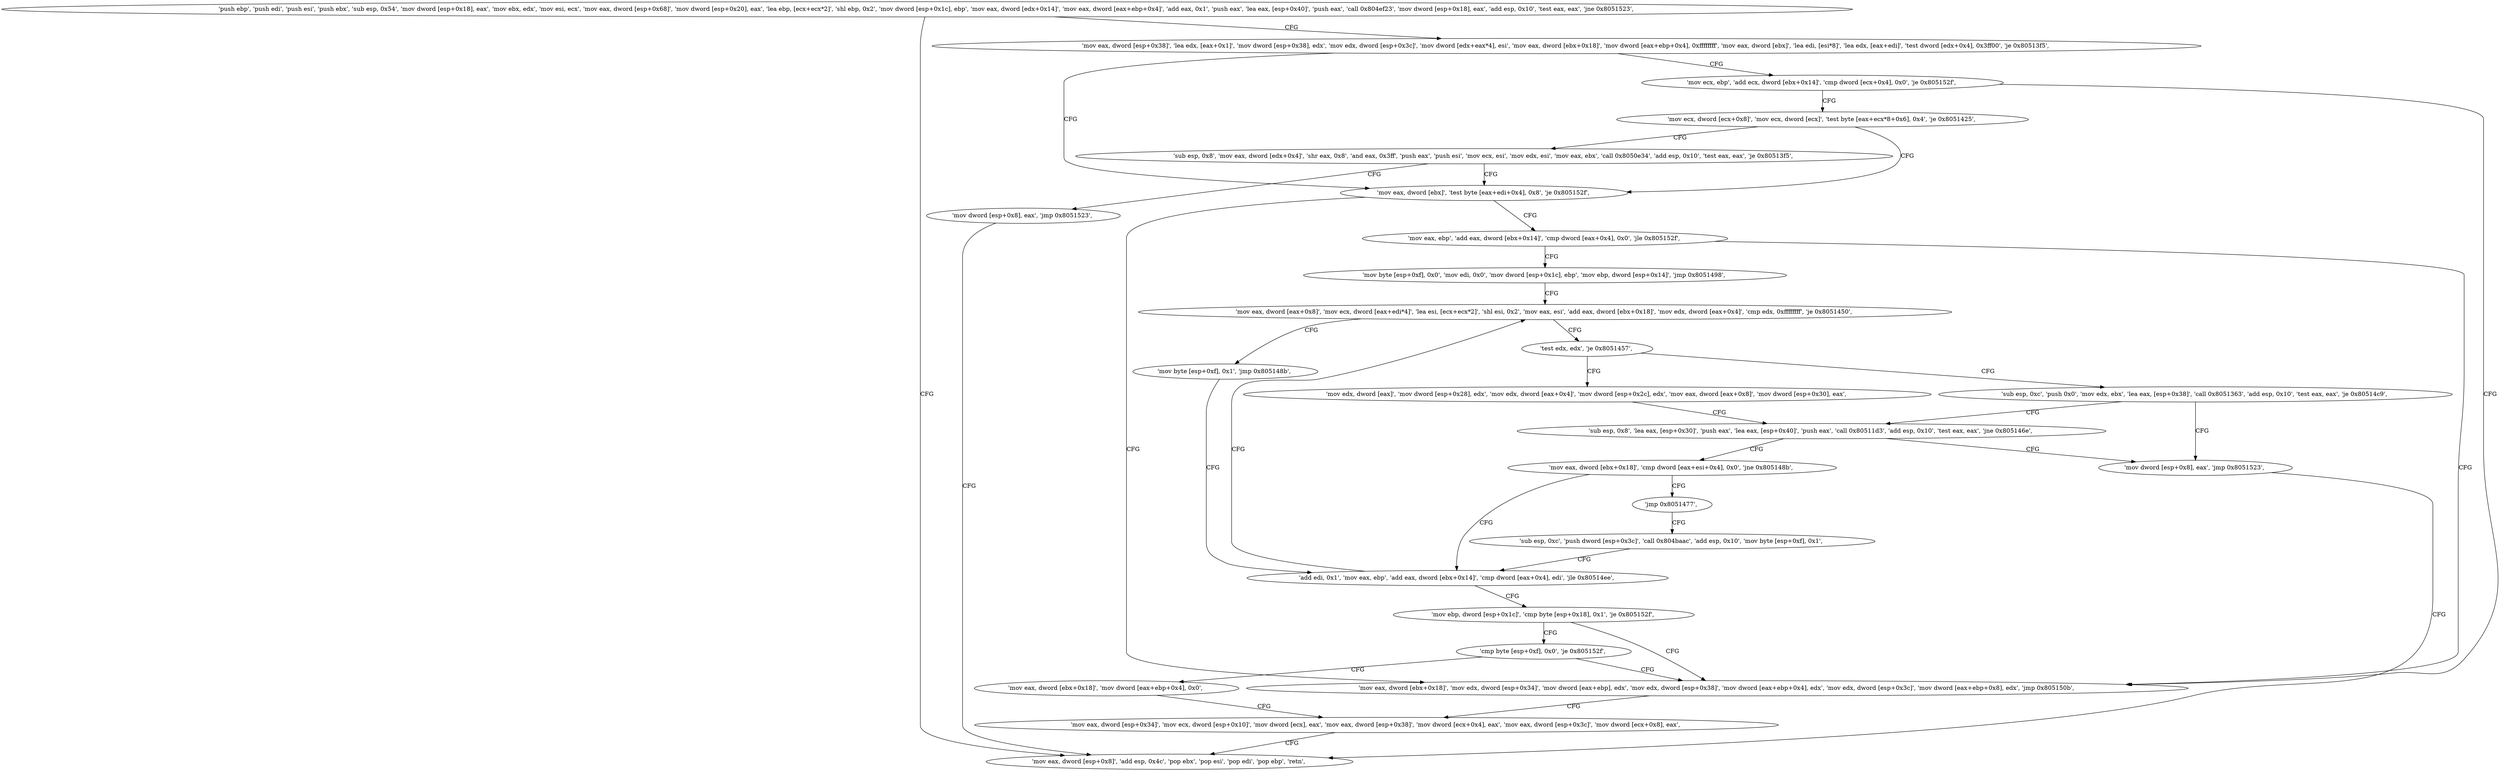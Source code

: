 digraph "func" {
"134550371" [label = "'push ebp', 'push edi', 'push esi', 'push ebx', 'sub esp, 0x54', 'mov dword [esp+0x18], eax', 'mov ebx, edx', 'mov esi, ecx', 'mov eax, dword [esp+0x68]', 'mov dword [esp+0x20], eax', 'lea ebp, [ecx+ecx*2]', 'shl ebp, 0x2', 'mov dword [esp+0x1c], ebp', 'mov eax, dword [edx+0x14]', 'mov eax, dword [eax+ebp+0x4]', 'add eax, 0x1', 'push eax', 'lea eax, [esp+0x40]', 'push eax', 'call 0x804ef23', 'mov dword [esp+0x18], eax', 'add esp, 0x10', 'test eax, eax', 'jne 0x8051523', " ]
"134550819" [label = "'mov eax, dword [esp+0x8]', 'add esp, 0x4c', 'pop ebx', 'pop esi', 'pop edi', 'pop ebp', 'retn', " ]
"134550440" [label = "'mov eax, dword [esp+0x38]', 'lea edx, [eax+0x1]', 'mov dword [esp+0x38], edx', 'mov edx, dword [esp+0x3c]', 'mov dword [edx+eax*4], esi', 'mov eax, dword [ebx+0x18]', 'mov dword [eax+ebp+0x4], 0xffffffff', 'mov eax, dword [ebx]', 'lea edi, [esi*8]', 'lea edx, [eax+edi]', 'test dword [edx+0x4], 0x3ff00', 'je 0x80513f5', " ]
"134550517" [label = "'mov eax, dword [ebx]', 'test byte [eax+edi+0x4], 0x8', 'je 0x805152f', " ]
"134550490" [label = "'mov ecx, ebp', 'add ecx, dword [ebx+0x14]', 'cmp dword [ecx+0x4], 0x0', 'je 0x805152f', " ]
"134550831" [label = "'mov eax, dword [ebx+0x18]', 'mov edx, dword [esp+0x34]', 'mov dword [eax+ebp], edx', 'mov edx, dword [esp+0x38]', 'mov dword [eax+ebp+0x4], edx', 'mov edx, dword [esp+0x3c]', 'mov dword [eax+ebp+0x8], edx', 'jmp 0x805150b', " ]
"134550530" [label = "'mov eax, ebp', 'add eax, dword [ebx+0x14]', 'cmp dword [eax+0x4], 0x0', 'jle 0x805152f', " ]
"134550505" [label = "'mov ecx, dword [ecx+0x8]', 'mov ecx, dword [ecx]', 'test byte [eax+ecx*8+0x6], 0x4', 'je 0x8051425', " ]
"134550795" [label = "'mov eax, dword [esp+0x34]', 'mov ecx, dword [esp+0x10]', 'mov dword [ecx], eax', 'mov eax, dword [esp+0x38]', 'mov dword [ecx+0x4], eax', 'mov eax, dword [esp+0x3c]', 'mov dword [ecx+0x8], eax', " ]
"134550545" [label = "'mov byte [esp+0xf], 0x0', 'mov edi, 0x0', 'mov dword [esp+0x1c], ebp', 'mov ebp, dword [esp+0x14]', 'jmp 0x8051498', " ]
"134550565" [label = "'sub esp, 0x8', 'mov eax, dword [edx+0x4]', 'shr eax, 0x8', 'and eax, 0x3ff', 'push eax', 'push esi', 'mov ecx, esi', 'mov edx, esi', 'mov eax, ebx', 'call 0x8050e34', 'add esp, 0x10', 'test eax, eax', 'je 0x80513f5', " ]
"134550680" [label = "'mov eax, dword [eax+0x8]', 'mov ecx, dword [eax+edi*4]', 'lea esi, [ecx+ecx*2]', 'shl esi, 0x2', 'mov eax, esi', 'add eax, dword [ebx+0x18]', 'mov edx, dword [eax+0x4]', 'cmp edx, 0xffffffff', 'je 0x8051450', " ]
"134550599" [label = "'mov dword [esp+0x8], eax', 'jmp 0x8051523', " ]
"134550608" [label = "'mov byte [esp+0xf], 0x1', 'jmp 0x805148b', " ]
"134550705" [label = "'test edx, edx', 'je 0x8051457', " ]
"134550667" [label = "'add edi, 0x1', 'mov eax, ebp', 'add eax, dword [ebx+0x14]', 'cmp dword [eax+0x4], edi', 'jle 0x80514ee', " ]
"134550615" [label = "'sub esp, 0xc', 'push 0x0', 'mov edx, ebx', 'lea eax, [esp+0x38]', 'call 0x8051363', 'add esp, 0x10', 'test eax, eax', 'je 0x80514c9', " ]
"134550709" [label = "'mov edx, dword [eax]', 'mov dword [esp+0x28], edx', 'mov edx, dword [eax+0x4]', 'mov dword [esp+0x2c], edx', 'mov eax, dword [eax+0x8]', 'mov dword [esp+0x30], eax', " ]
"134550766" [label = "'mov ebp, dword [esp+0x1c]', 'cmp byte [esp+0x18], 0x1', 'je 0x805152f', " ]
"134550729" [label = "'sub esp, 0x8', 'lea eax, [esp+0x30]', 'push eax', 'lea eax, [esp+0x40]', 'push eax', 'call 0x80511d3', 'add esp, 0x10', 'test eax, eax', 'jne 0x805146e', " ]
"134550638" [label = "'mov dword [esp+0x8], eax', 'jmp 0x8051523', " ]
"134550777" [label = "'cmp byte [esp+0xf], 0x0', 'je 0x805152f', " ]
"134550754" [label = "'mov eax, dword [ebx+0x18]', 'cmp dword [eax+esi+0x4], 0x0', 'jne 0x805148b', " ]
"134550764" [label = "'jmp 0x8051477', " ]
"134550784" [label = "'mov eax, dword [ebx+0x18]', 'mov dword [eax+ebp+0x4], 0x0', " ]
"134550647" [label = "'sub esp, 0xc', 'push dword [esp+0x3c]', 'call 0x804baac', 'add esp, 0x10', 'mov byte [esp+0xf], 0x1', " ]
"134550371" -> "134550819" [ label = "CFG" ]
"134550371" -> "134550440" [ label = "CFG" ]
"134550440" -> "134550517" [ label = "CFG" ]
"134550440" -> "134550490" [ label = "CFG" ]
"134550517" -> "134550831" [ label = "CFG" ]
"134550517" -> "134550530" [ label = "CFG" ]
"134550490" -> "134550831" [ label = "CFG" ]
"134550490" -> "134550505" [ label = "CFG" ]
"134550831" -> "134550795" [ label = "CFG" ]
"134550530" -> "134550831" [ label = "CFG" ]
"134550530" -> "134550545" [ label = "CFG" ]
"134550505" -> "134550565" [ label = "CFG" ]
"134550505" -> "134550517" [ label = "CFG" ]
"134550795" -> "134550819" [ label = "CFG" ]
"134550545" -> "134550680" [ label = "CFG" ]
"134550565" -> "134550517" [ label = "CFG" ]
"134550565" -> "134550599" [ label = "CFG" ]
"134550680" -> "134550608" [ label = "CFG" ]
"134550680" -> "134550705" [ label = "CFG" ]
"134550599" -> "134550819" [ label = "CFG" ]
"134550608" -> "134550667" [ label = "CFG" ]
"134550705" -> "134550615" [ label = "CFG" ]
"134550705" -> "134550709" [ label = "CFG" ]
"134550667" -> "134550766" [ label = "CFG" ]
"134550667" -> "134550680" [ label = "CFG" ]
"134550615" -> "134550729" [ label = "CFG" ]
"134550615" -> "134550638" [ label = "CFG" ]
"134550709" -> "134550729" [ label = "CFG" ]
"134550766" -> "134550831" [ label = "CFG" ]
"134550766" -> "134550777" [ label = "CFG" ]
"134550729" -> "134550638" [ label = "CFG" ]
"134550729" -> "134550754" [ label = "CFG" ]
"134550638" -> "134550819" [ label = "CFG" ]
"134550777" -> "134550831" [ label = "CFG" ]
"134550777" -> "134550784" [ label = "CFG" ]
"134550754" -> "134550667" [ label = "CFG" ]
"134550754" -> "134550764" [ label = "CFG" ]
"134550764" -> "134550647" [ label = "CFG" ]
"134550784" -> "134550795" [ label = "CFG" ]
"134550647" -> "134550667" [ label = "CFG" ]
}

